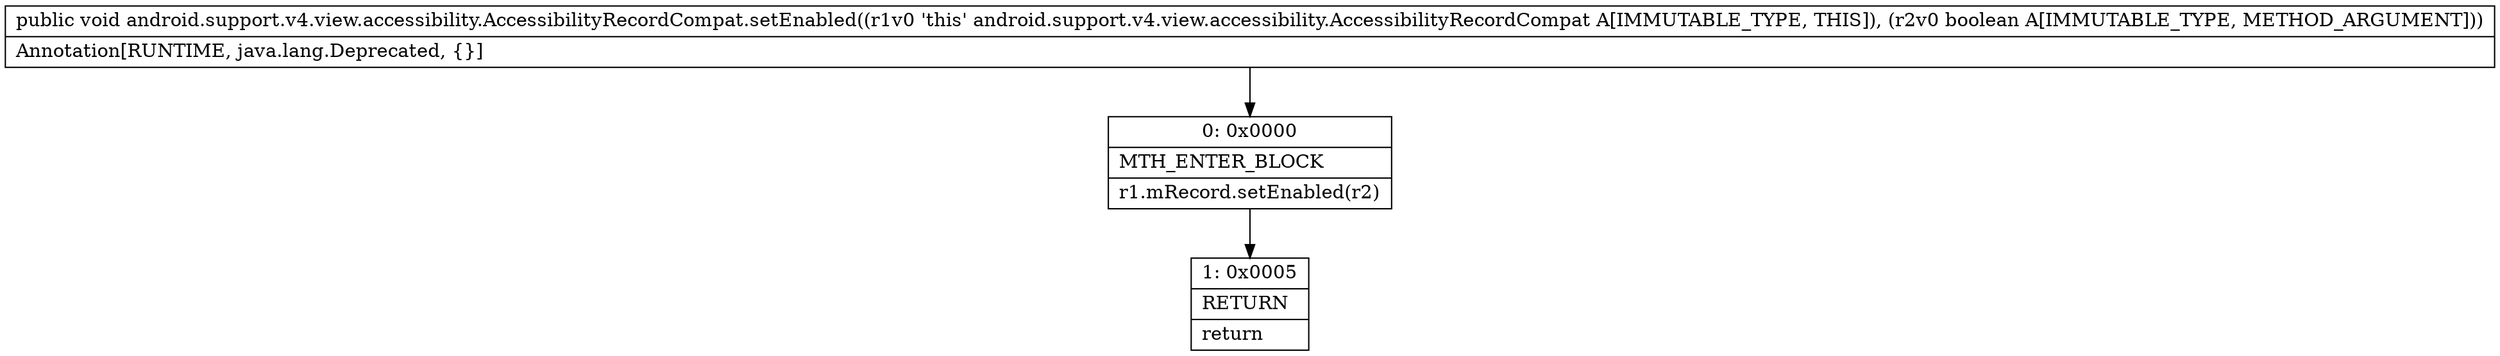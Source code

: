 digraph "CFG forandroid.support.v4.view.accessibility.AccessibilityRecordCompat.setEnabled(Z)V" {
Node_0 [shape=record,label="{0\:\ 0x0000|MTH_ENTER_BLOCK\l|r1.mRecord.setEnabled(r2)\l}"];
Node_1 [shape=record,label="{1\:\ 0x0005|RETURN\l|return\l}"];
MethodNode[shape=record,label="{public void android.support.v4.view.accessibility.AccessibilityRecordCompat.setEnabled((r1v0 'this' android.support.v4.view.accessibility.AccessibilityRecordCompat A[IMMUTABLE_TYPE, THIS]), (r2v0 boolean A[IMMUTABLE_TYPE, METHOD_ARGUMENT]))  | Annotation[RUNTIME, java.lang.Deprecated, \{\}]\l}"];
MethodNode -> Node_0;
Node_0 -> Node_1;
}

